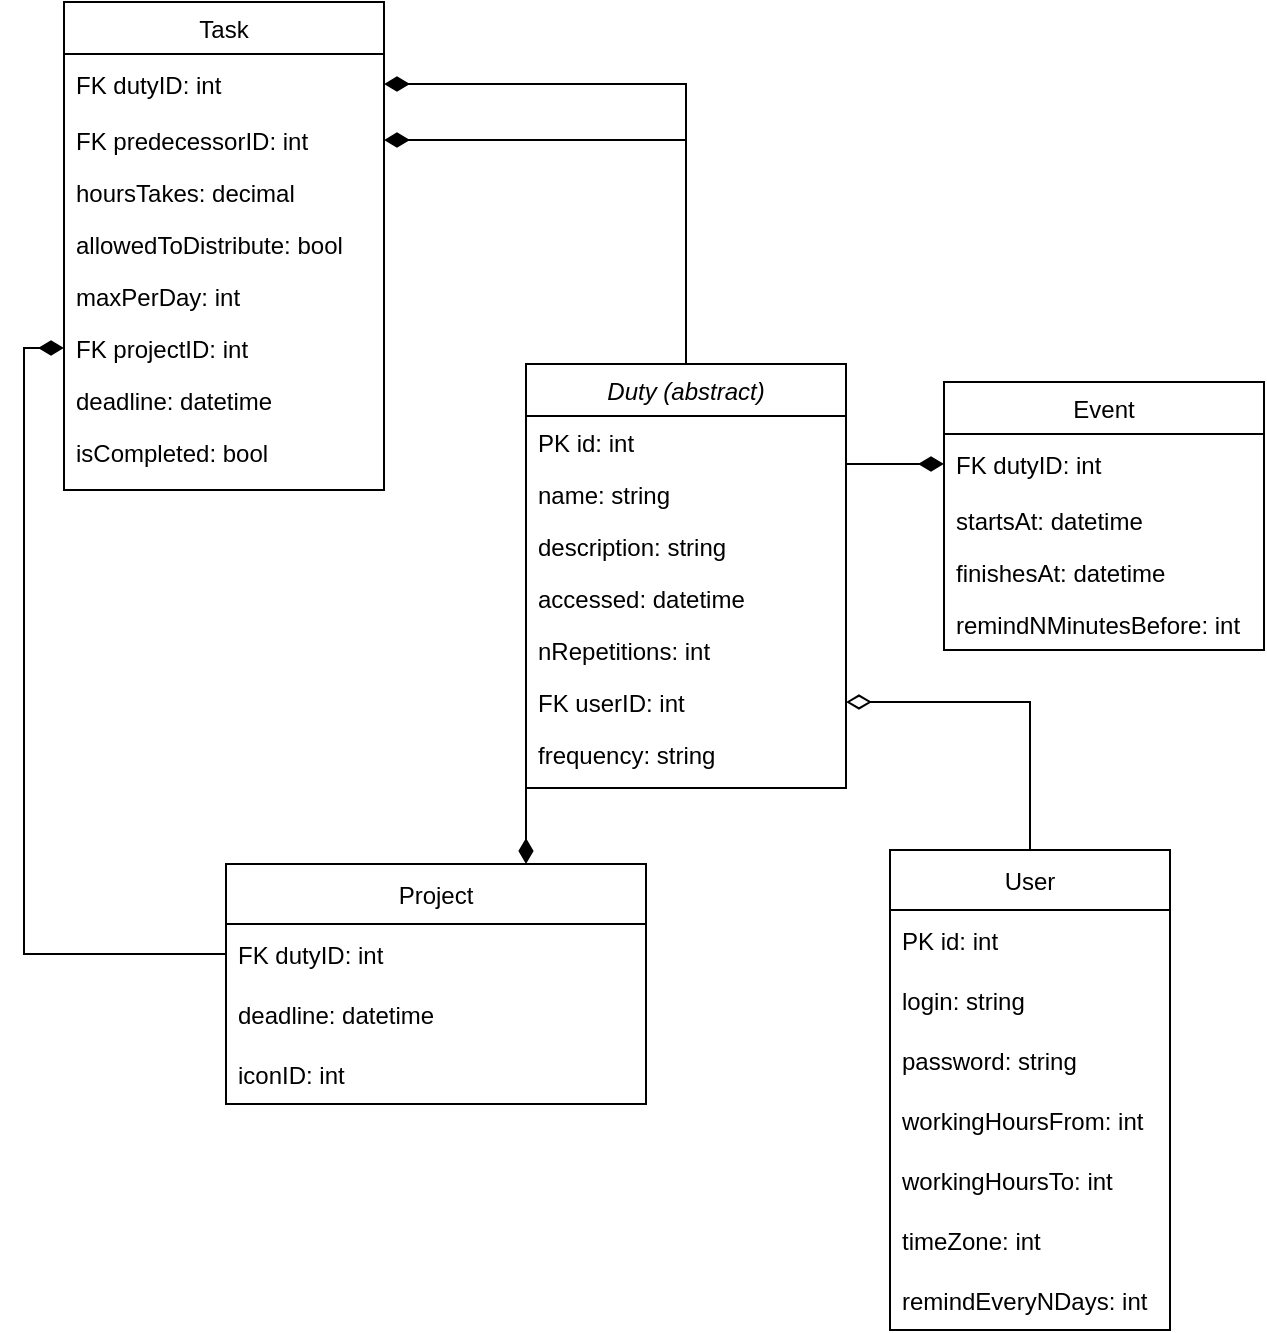 <mxfile version="15.4.0" type="device"><diagram id="C5RBs43oDa-KdzZeNtuy" name="Page-1"><mxGraphModel dx="359" dy="567" grid="1" gridSize="10" guides="1" tooltips="1" connect="1" arrows="1" fold="1" page="1" pageScale="1" pageWidth="827" pageHeight="1169" math="0" shadow="0"><root><mxCell id="WIyWlLk6GJQsqaUBKTNV-0"/><mxCell id="WIyWlLk6GJQsqaUBKTNV-1" parent="WIyWlLk6GJQsqaUBKTNV-0"/><mxCell id="zkfFHV4jXpPFQw0GAbJ--12" value="" style="endArrow=none;endSize=10;endFill=0;shadow=0;strokeWidth=1;rounded=0;edgeStyle=orthogonalEdgeStyle;elbow=vertical;startArrow=diamondThin;startFill=1;orthogonal=1;startSize=10;noEdgeStyle=1;" parent="WIyWlLk6GJQsqaUBKTNV-1" source="Y_36hAymlDsFUyy03Suh-14" target="oaKxZdXkdTwhi6_jZthA-11" edge="1"><mxGeometry width="160" relative="1" as="geometry"><mxPoint x="356" y="263" as="sourcePoint"/><mxPoint x="846" y="190" as="targetPoint"/></mxGeometry></mxCell><mxCell id="zkfFHV4jXpPFQw0GAbJ--16" value="" style="endArrow=none;endSize=10;endFill=0;shadow=0;strokeWidth=1;rounded=0;edgeStyle=orthogonalEdgeStyle;elbow=vertical;startArrow=diamondThin;startFill=1;orthogonal=1;startSize=10;exitX=1;exitY=0.5;exitDx=0;exitDy=0;" parent="WIyWlLk6GJQsqaUBKTNV-1" source="Y_36hAymlDsFUyy03Suh-16" target="oaKxZdXkdTwhi6_jZthA-11" edge="1"><mxGeometry width="160" relative="1" as="geometry"><mxPoint x="366" y="433" as="sourcePoint"/><mxPoint x="466" y="331" as="targetPoint"/></mxGeometry></mxCell><mxCell id="zkfFHV4jXpPFQw0GAbJ--17" value="Task" style="swimlane;fontStyle=0;align=center;verticalAlign=top;childLayout=stackLayout;horizontal=1;startSize=26;horizontalStack=0;resizeParent=1;resizeLast=0;collapsible=1;marginBottom=0;rounded=0;shadow=0;strokeWidth=1;" parent="WIyWlLk6GJQsqaUBKTNV-1" vertex="1"><mxGeometry x="917" y="76" width="160" height="244" as="geometry"><mxRectangle x="550" y="140" width="160" height="26" as="alternateBounds"/></mxGeometry></mxCell><mxCell id="Y_36hAymlDsFUyy03Suh-16" value="FK dutyID: int" style="text;strokeColor=none;fillColor=none;align=left;verticalAlign=middle;spacingLeft=4;spacingRight=4;overflow=hidden;points=[[0,0.5],[1,0.5]];portConstraint=eastwest;rotatable=0;" parent="zkfFHV4jXpPFQw0GAbJ--17" vertex="1"><mxGeometry y="26" width="160" height="30" as="geometry"/></mxCell><mxCell id="oaKxZdXkdTwhi6_jZthA-20" value="FK predecessorID: int" style="text;align=left;verticalAlign=top;spacingLeft=4;spacingRight=4;overflow=hidden;rotatable=0;points=[[0,0.5],[1,0.5]];portConstraint=eastwest;rounded=0;shadow=0;html=0;" parent="zkfFHV4jXpPFQw0GAbJ--17" vertex="1"><mxGeometry y="56" width="160" height="26" as="geometry"/></mxCell><mxCell id="zkfFHV4jXpPFQw0GAbJ--20" value="hoursTakes: decimal" style="text;align=left;verticalAlign=top;spacingLeft=4;spacingRight=4;overflow=hidden;rotatable=0;points=[[0,0.5],[1,0.5]];portConstraint=eastwest;rounded=0;shadow=0;html=0;" parent="zkfFHV4jXpPFQw0GAbJ--17" vertex="1"><mxGeometry y="82" width="160" height="26" as="geometry"/></mxCell><mxCell id="zkfFHV4jXpPFQw0GAbJ--21" value="allowedToDistribute: bool" style="text;align=left;verticalAlign=top;spacingLeft=4;spacingRight=4;overflow=hidden;rotatable=0;points=[[0,0.5],[1,0.5]];portConstraint=eastwest;rounded=0;shadow=0;html=0;" parent="zkfFHV4jXpPFQw0GAbJ--17" vertex="1"><mxGeometry y="108" width="160" height="26" as="geometry"/></mxCell><mxCell id="oaKxZdXkdTwhi6_jZthA-9" value="maxPerDay: int" style="text;align=left;verticalAlign=top;spacingLeft=4;spacingRight=4;overflow=hidden;rotatable=0;points=[[0,0.5],[1,0.5]];portConstraint=eastwest;rounded=0;shadow=0;html=0;" parent="zkfFHV4jXpPFQw0GAbJ--17" vertex="1"><mxGeometry y="134" width="160" height="26" as="geometry"/></mxCell><mxCell id="oaKxZdXkdTwhi6_jZthA-19" value="FK projectID: int " style="text;align=left;verticalAlign=top;spacingLeft=4;spacingRight=4;overflow=hidden;rotatable=0;points=[[0,0.5],[1,0.5]];portConstraint=eastwest;rounded=0;shadow=0;html=0;" parent="zkfFHV4jXpPFQw0GAbJ--17" vertex="1"><mxGeometry y="160" width="160" height="26" as="geometry"/></mxCell><mxCell id="oaKxZdXkdTwhi6_jZthA-31" value="deadline: datetime" style="text;align=left;verticalAlign=top;spacingLeft=4;spacingRight=4;overflow=hidden;rotatable=0;points=[[0,0.5],[1,0.5]];portConstraint=eastwest;rounded=0;shadow=0;html=0;" parent="zkfFHV4jXpPFQw0GAbJ--17" vertex="1"><mxGeometry y="186" width="160" height="26" as="geometry"/></mxCell><mxCell id="Y_36hAymlDsFUyy03Suh-18" value="isCompleted: bool" style="text;align=left;verticalAlign=top;spacingLeft=4;spacingRight=4;overflow=hidden;rotatable=0;points=[[0,0.5],[1,0.5]];portConstraint=eastwest;rounded=0;shadow=0;html=0;" parent="zkfFHV4jXpPFQw0GAbJ--17" vertex="1"><mxGeometry y="212" width="160" height="26" as="geometry"/></mxCell><mxCell id="oaKxZdXkdTwhi6_jZthA-0" value="Event" style="swimlane;fontStyle=0;align=center;verticalAlign=top;childLayout=stackLayout;horizontal=1;startSize=26;horizontalStack=0;resizeParent=1;resizeLast=0;collapsible=1;marginBottom=0;rounded=0;shadow=0;strokeWidth=1;" parent="WIyWlLk6GJQsqaUBKTNV-1" vertex="1"><mxGeometry x="1357" y="266" width="160" height="134" as="geometry"><mxRectangle x="550" y="140" width="160" height="26" as="alternateBounds"/></mxGeometry></mxCell><mxCell id="Y_36hAymlDsFUyy03Suh-14" value="FK dutyID: int" style="text;strokeColor=none;fillColor=none;align=left;verticalAlign=middle;spacingLeft=4;spacingRight=4;overflow=hidden;points=[[0,0.5],[1,0.5]];portConstraint=eastwest;rotatable=0;" parent="oaKxZdXkdTwhi6_jZthA-0" vertex="1"><mxGeometry y="26" width="160" height="30" as="geometry"/></mxCell><mxCell id="oaKxZdXkdTwhi6_jZthA-2" value="startsAt: datetime" style="text;align=left;verticalAlign=top;spacingLeft=4;spacingRight=4;overflow=hidden;rotatable=0;points=[[0,0.5],[1,0.5]];portConstraint=eastwest;rounded=0;shadow=0;html=0;" parent="oaKxZdXkdTwhi6_jZthA-0" vertex="1"><mxGeometry y="56" width="160" height="26" as="geometry"/></mxCell><mxCell id="oaKxZdXkdTwhi6_jZthA-3" value="finishesAt: datetime" style="text;align=left;verticalAlign=top;spacingLeft=4;spacingRight=4;overflow=hidden;rotatable=0;points=[[0,0.5],[1,0.5]];portConstraint=eastwest;rounded=0;shadow=0;html=0;" parent="oaKxZdXkdTwhi6_jZthA-0" vertex="1"><mxGeometry y="82" width="160" height="26" as="geometry"/></mxCell><mxCell id="oaKxZdXkdTwhi6_jZthA-23" value="remindNMinutesBefore: int" style="text;align=left;verticalAlign=top;spacingLeft=4;spacingRight=4;overflow=hidden;rotatable=0;points=[[0,0.5],[1,0.5]];portConstraint=eastwest;rounded=0;shadow=0;html=0;" parent="oaKxZdXkdTwhi6_jZthA-0" vertex="1"><mxGeometry y="108" width="160" height="26" as="geometry"/></mxCell><mxCell id="Y_36hAymlDsFUyy03Suh-7" style="edgeStyle=orthogonalEdgeStyle;rounded=0;orthogonalLoop=1;jettySize=auto;html=1;startArrow=none;startFill=0;endArrow=diamondThin;endFill=1;orthogonal=1;strokeWidth=1;endSize=10;startSize=10;" parent="WIyWlLk6GJQsqaUBKTNV-1" source="oaKxZdXkdTwhi6_jZthA-11" target="oaKxZdXkdTwhi6_jZthA-20" edge="1"><mxGeometry relative="1" as="geometry"/></mxCell><mxCell id="oaKxZdXkdTwhi6_jZthA-11" value="Duty (abstract)" style="swimlane;fontStyle=2;align=center;verticalAlign=top;childLayout=stackLayout;horizontal=1;startSize=26;horizontalStack=0;resizeParent=1;resizeLast=0;collapsible=1;marginBottom=0;rounded=0;shadow=0;strokeWidth=1;" parent="WIyWlLk6GJQsqaUBKTNV-1" vertex="1"><mxGeometry x="1148" y="257" width="160" height="212" as="geometry"><mxRectangle x="230" y="140" width="160" height="26" as="alternateBounds"/></mxGeometry></mxCell><mxCell id="oaKxZdXkdTwhi6_jZthA-7" value="PK id: int" style="text;align=left;verticalAlign=top;spacingLeft=4;spacingRight=4;overflow=hidden;rotatable=0;points=[[0,0.5],[1,0.5]];portConstraint=eastwest;rounded=0;shadow=0;html=0;" parent="oaKxZdXkdTwhi6_jZthA-11" vertex="1"><mxGeometry y="26" width="160" height="26" as="geometry"/></mxCell><mxCell id="oaKxZdXkdTwhi6_jZthA-1" value="name: string" style="text;align=left;verticalAlign=top;spacingLeft=4;spacingRight=4;overflow=hidden;rotatable=0;points=[[0,0.5],[1,0.5]];portConstraint=eastwest;rounded=0;shadow=0;html=0;" parent="oaKxZdXkdTwhi6_jZthA-11" vertex="1"><mxGeometry y="52" width="160" height="26" as="geometry"/></mxCell><mxCell id="oaKxZdXkdTwhi6_jZthA-32" value="description: string" style="text;align=left;verticalAlign=top;spacingLeft=4;spacingRight=4;overflow=hidden;rotatable=0;points=[[0,0.5],[1,0.5]];portConstraint=eastwest;rounded=0;shadow=0;html=0;" parent="oaKxZdXkdTwhi6_jZthA-11" vertex="1"><mxGeometry y="78" width="160" height="26" as="geometry"/></mxCell><mxCell id="oaKxZdXkdTwhi6_jZthA-24" value="accessed: datetime" style="text;align=left;verticalAlign=top;spacingLeft=4;spacingRight=4;overflow=hidden;rotatable=0;points=[[0,0.5],[1,0.5]];portConstraint=eastwest;rounded=0;shadow=0;html=0;" parent="oaKxZdXkdTwhi6_jZthA-11" vertex="1"><mxGeometry y="104" width="160" height="26" as="geometry"/></mxCell><mxCell id="oaKxZdXkdTwhi6_jZthA-10" value="nRepetitions: int" style="text;align=left;verticalAlign=top;spacingLeft=4;spacingRight=4;overflow=hidden;rotatable=0;points=[[0,0.5],[1,0.5]];portConstraint=eastwest;rounded=0;shadow=0;html=0;" parent="oaKxZdXkdTwhi6_jZthA-11" vertex="1"><mxGeometry y="130" width="160" height="26" as="geometry"/></mxCell><mxCell id="oaKxZdXkdTwhi6_jZthA-5" value="FK userID: int" style="text;align=left;verticalAlign=top;spacingLeft=4;spacingRight=4;overflow=hidden;rotatable=0;points=[[0,0.5],[1,0.5]];portConstraint=eastwest;rounded=0;shadow=0;html=0;" parent="oaKxZdXkdTwhi6_jZthA-11" vertex="1"><mxGeometry y="156" width="160" height="26" as="geometry"/></mxCell><mxCell id="oaKxZdXkdTwhi6_jZthA-17" value="frequency: string" style="text;align=left;verticalAlign=top;spacingLeft=4;spacingRight=4;overflow=hidden;rotatable=0;points=[[0,0.5],[1,0.5]];portConstraint=eastwest;rounded=0;shadow=0;html=0;" parent="oaKxZdXkdTwhi6_jZthA-11" vertex="1"><mxGeometry y="182" width="160" height="26" as="geometry"/></mxCell><mxCell id="Y_36hAymlDsFUyy03Suh-11" style="edgeStyle=orthogonalEdgeStyle;rounded=0;orthogonalLoop=1;jettySize=auto;html=1;startArrow=diamondThin;startFill=1;endArrow=none;endFill=0;orthogonal=1;strokeWidth=1;endSize=10;startSize=10;noEdgeStyle=1;" parent="WIyWlLk6GJQsqaUBKTNV-1" source="oaKxZdXkdTwhi6_jZthA-27" target="oaKxZdXkdTwhi6_jZthA-11" edge="1"><mxGeometry relative="1" as="geometry"/></mxCell><mxCell id="oaKxZdXkdTwhi6_jZthA-27" value="Project" style="swimlane;fontStyle=0;childLayout=stackLayout;horizontal=1;startSize=30;horizontalStack=0;resizeParent=1;resizeParentMax=0;resizeLast=0;collapsible=1;marginBottom=0;" parent="WIyWlLk6GJQsqaUBKTNV-1" vertex="1"><mxGeometry x="998" y="507" width="210" height="120" as="geometry"/></mxCell><mxCell id="Y_36hAymlDsFUyy03Suh-5" value="FK dutyID: int" style="text;strokeColor=none;fillColor=none;align=left;verticalAlign=middle;spacingLeft=4;spacingRight=4;overflow=hidden;points=[[0,0.5],[1,0.5]];portConstraint=eastwest;rotatable=0;" parent="oaKxZdXkdTwhi6_jZthA-27" vertex="1"><mxGeometry y="30" width="210" height="30" as="geometry"/></mxCell><mxCell id="oaKxZdXkdTwhi6_jZthA-28" value="deadline: datetime" style="text;strokeColor=none;fillColor=none;align=left;verticalAlign=middle;spacingLeft=4;spacingRight=4;overflow=hidden;points=[[0,0.5],[1,0.5]];portConstraint=eastwest;rotatable=0;" parent="oaKxZdXkdTwhi6_jZthA-27" vertex="1"><mxGeometry y="60" width="210" height="30" as="geometry"/></mxCell><mxCell id="oaKxZdXkdTwhi6_jZthA-29" value="iconID: int" style="text;strokeColor=none;fillColor=none;align=left;verticalAlign=middle;spacingLeft=4;spacingRight=4;overflow=hidden;points=[[0,0.5],[1,0.5]];portConstraint=eastwest;rotatable=0;" parent="oaKxZdXkdTwhi6_jZthA-27" vertex="1"><mxGeometry y="90" width="210" height="30" as="geometry"/></mxCell><mxCell id="oaKxZdXkdTwhi6_jZthA-43" value="User" style="swimlane;fontStyle=0;childLayout=stackLayout;horizontal=1;startSize=30;horizontalStack=0;resizeParent=1;resizeParentMax=0;resizeLast=0;collapsible=1;marginBottom=0;" parent="WIyWlLk6GJQsqaUBKTNV-1" vertex="1"><mxGeometry x="1330" y="500" width="140" height="240" as="geometry"/></mxCell><mxCell id="oaKxZdXkdTwhi6_jZthA-46" value="PK id: int" style="text;strokeColor=none;fillColor=none;align=left;verticalAlign=middle;spacingLeft=4;spacingRight=4;overflow=hidden;points=[[0,0.5],[1,0.5]];portConstraint=eastwest;rotatable=0;" parent="oaKxZdXkdTwhi6_jZthA-43" vertex="1"><mxGeometry y="30" width="140" height="30" as="geometry"/></mxCell><mxCell id="oaKxZdXkdTwhi6_jZthA-44" value="login: string" style="text;strokeColor=none;fillColor=none;align=left;verticalAlign=middle;spacingLeft=4;spacingRight=4;overflow=hidden;points=[[0,0.5],[1,0.5]];portConstraint=eastwest;rotatable=0;" parent="oaKxZdXkdTwhi6_jZthA-43" vertex="1"><mxGeometry y="60" width="140" height="30" as="geometry"/></mxCell><mxCell id="Y_36hAymlDsFUyy03Suh-0" value="password: string " style="text;strokeColor=none;fillColor=none;align=left;verticalAlign=middle;spacingLeft=4;spacingRight=4;overflow=hidden;points=[[0,0.5],[1,0.5]];portConstraint=eastwest;rotatable=0;" parent="oaKxZdXkdTwhi6_jZthA-43" vertex="1"><mxGeometry y="90" width="140" height="30" as="geometry"/></mxCell><mxCell id="oaKxZdXkdTwhi6_jZthA-45" value="workingHoursFrom: int" style="text;strokeColor=none;fillColor=none;align=left;verticalAlign=middle;spacingLeft=4;spacingRight=4;overflow=hidden;points=[[0,0.5],[1,0.5]];portConstraint=eastwest;rotatable=0;" parent="oaKxZdXkdTwhi6_jZthA-43" vertex="1"><mxGeometry y="120" width="140" height="30" as="geometry"/></mxCell><mxCell id="Y_36hAymlDsFUyy03Suh-1" value="workingHoursTo: int" style="text;strokeColor=none;fillColor=none;align=left;verticalAlign=middle;spacingLeft=4;spacingRight=4;overflow=hidden;points=[[0,0.5],[1,0.5]];portConstraint=eastwest;rotatable=0;" parent="oaKxZdXkdTwhi6_jZthA-43" vertex="1"><mxGeometry y="150" width="140" height="30" as="geometry"/></mxCell><mxCell id="Y_36hAymlDsFUyy03Suh-2" value="timeZone: int" style="text;strokeColor=none;fillColor=none;align=left;verticalAlign=middle;spacingLeft=4;spacingRight=4;overflow=hidden;points=[[0,0.5],[1,0.5]];portConstraint=eastwest;rotatable=0;" parent="oaKxZdXkdTwhi6_jZthA-43" vertex="1"><mxGeometry y="180" width="140" height="30" as="geometry"/></mxCell><mxCell id="Y_36hAymlDsFUyy03Suh-17" value="remindEveryNDays: int" style="text;strokeColor=none;fillColor=none;align=left;verticalAlign=middle;spacingLeft=4;spacingRight=4;overflow=hidden;points=[[0,0.5],[1,0.5]];portConstraint=eastwest;rotatable=0;" parent="oaKxZdXkdTwhi6_jZthA-43" vertex="1"><mxGeometry y="210" width="140" height="30" as="geometry"/></mxCell><mxCell id="oaKxZdXkdTwhi6_jZthA-50" style="edgeStyle=orthogonalEdgeStyle;rounded=0;orthogonalLoop=1;jettySize=auto;html=1;startArrow=none;startFill=0;endArrow=diamondThin;endFill=0;endSize=10;strokeWidth=1;orthogonal=1;startSize=10;" parent="WIyWlLk6GJQsqaUBKTNV-1" source="oaKxZdXkdTwhi6_jZthA-43" target="oaKxZdXkdTwhi6_jZthA-5" edge="1"><mxGeometry relative="1" as="geometry"/></mxCell><mxCell id="Y_36hAymlDsFUyy03Suh-13" style="edgeStyle=orthogonalEdgeStyle;rounded=0;orthogonalLoop=1;jettySize=auto;html=1;exitX=0;exitY=0.5;exitDx=0;exitDy=0;entryX=0;entryY=0.5;entryDx=0;entryDy=0;startArrow=diamondThin;startFill=1;endArrow=none;endFill=0;startSize=10;endSize=10;strokeWidth=1;" parent="WIyWlLk6GJQsqaUBKTNV-1" source="oaKxZdXkdTwhi6_jZthA-19" target="Y_36hAymlDsFUyy03Suh-5" edge="1"><mxGeometry relative="1" as="geometry"/></mxCell></root></mxGraphModel></diagram></mxfile>